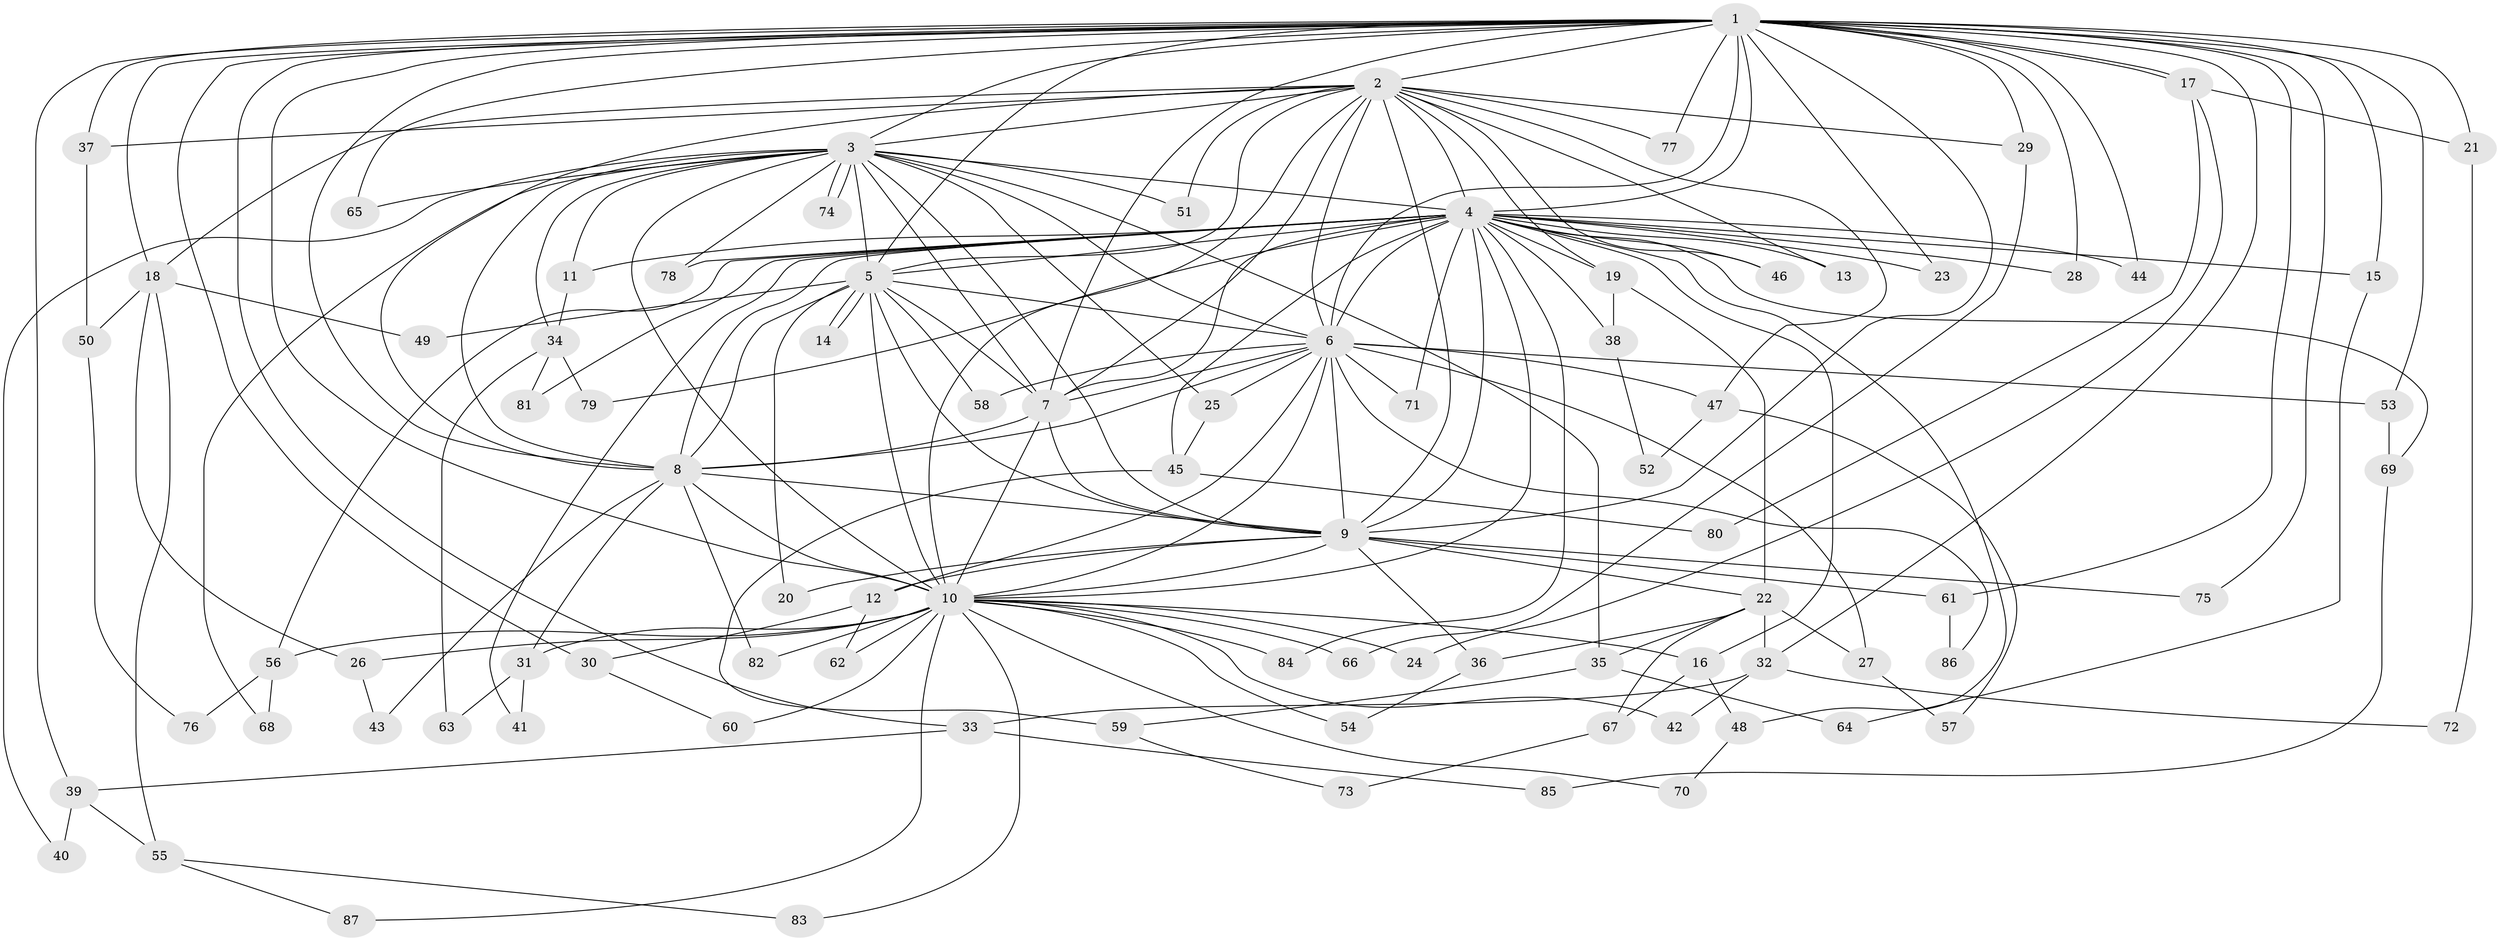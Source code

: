// coarse degree distribution, {24: 0.019230769230769232, 14: 0.019230769230769232, 19: 0.019230769230769232, 30: 0.019230769230769232, 12: 0.019230769230769232, 15: 0.019230769230769232, 8: 0.019230769230769232, 13: 0.019230769230769232, 21: 0.019230769230769232, 3: 0.21153846153846154, 5: 0.07692307692307693, 2: 0.4230769230769231, 4: 0.07692307692307693, 7: 0.019230769230769232, 6: 0.019230769230769232}
// Generated by graph-tools (version 1.1) at 2025/17/03/04/25 18:17:49]
// undirected, 87 vertices, 199 edges
graph export_dot {
graph [start="1"]
  node [color=gray90,style=filled];
  1;
  2;
  3;
  4;
  5;
  6;
  7;
  8;
  9;
  10;
  11;
  12;
  13;
  14;
  15;
  16;
  17;
  18;
  19;
  20;
  21;
  22;
  23;
  24;
  25;
  26;
  27;
  28;
  29;
  30;
  31;
  32;
  33;
  34;
  35;
  36;
  37;
  38;
  39;
  40;
  41;
  42;
  43;
  44;
  45;
  46;
  47;
  48;
  49;
  50;
  51;
  52;
  53;
  54;
  55;
  56;
  57;
  58;
  59;
  60;
  61;
  62;
  63;
  64;
  65;
  66;
  67;
  68;
  69;
  70;
  71;
  72;
  73;
  74;
  75;
  76;
  77;
  78;
  79;
  80;
  81;
  82;
  83;
  84;
  85;
  86;
  87;
  1 -- 2;
  1 -- 3;
  1 -- 4;
  1 -- 5;
  1 -- 6;
  1 -- 7;
  1 -- 8;
  1 -- 9;
  1 -- 10;
  1 -- 15;
  1 -- 17;
  1 -- 17;
  1 -- 18;
  1 -- 21;
  1 -- 23;
  1 -- 28;
  1 -- 29;
  1 -- 30;
  1 -- 32;
  1 -- 33;
  1 -- 37;
  1 -- 39;
  1 -- 44;
  1 -- 53;
  1 -- 61;
  1 -- 65;
  1 -- 75;
  1 -- 77;
  2 -- 3;
  2 -- 4;
  2 -- 5;
  2 -- 6;
  2 -- 7;
  2 -- 8;
  2 -- 9;
  2 -- 10;
  2 -- 13;
  2 -- 18;
  2 -- 19;
  2 -- 29;
  2 -- 37;
  2 -- 46;
  2 -- 47;
  2 -- 51;
  2 -- 77;
  3 -- 4;
  3 -- 5;
  3 -- 6;
  3 -- 7;
  3 -- 8;
  3 -- 9;
  3 -- 10;
  3 -- 11;
  3 -- 25;
  3 -- 34;
  3 -- 35;
  3 -- 40;
  3 -- 51;
  3 -- 65;
  3 -- 68;
  3 -- 74;
  3 -- 74;
  3 -- 78;
  4 -- 5;
  4 -- 6;
  4 -- 7;
  4 -- 8;
  4 -- 9;
  4 -- 10;
  4 -- 11;
  4 -- 13;
  4 -- 15;
  4 -- 16;
  4 -- 19;
  4 -- 23;
  4 -- 28;
  4 -- 38;
  4 -- 41;
  4 -- 44;
  4 -- 45;
  4 -- 46;
  4 -- 48;
  4 -- 56;
  4 -- 69;
  4 -- 71;
  4 -- 78;
  4 -- 79;
  4 -- 81;
  4 -- 84;
  5 -- 6;
  5 -- 7;
  5 -- 8;
  5 -- 9;
  5 -- 10;
  5 -- 14;
  5 -- 14;
  5 -- 20;
  5 -- 49;
  5 -- 58;
  6 -- 7;
  6 -- 8;
  6 -- 9;
  6 -- 10;
  6 -- 12;
  6 -- 25;
  6 -- 27;
  6 -- 47;
  6 -- 53;
  6 -- 58;
  6 -- 71;
  6 -- 86;
  7 -- 8;
  7 -- 9;
  7 -- 10;
  8 -- 9;
  8 -- 10;
  8 -- 31;
  8 -- 43;
  8 -- 82;
  9 -- 10;
  9 -- 12;
  9 -- 20;
  9 -- 22;
  9 -- 36;
  9 -- 61;
  9 -- 75;
  10 -- 16;
  10 -- 24;
  10 -- 26;
  10 -- 31;
  10 -- 42;
  10 -- 54;
  10 -- 56;
  10 -- 60;
  10 -- 62;
  10 -- 66;
  10 -- 70;
  10 -- 82;
  10 -- 83;
  10 -- 84;
  10 -- 87;
  11 -- 34;
  12 -- 30;
  12 -- 62;
  15 -- 64;
  16 -- 48;
  16 -- 67;
  17 -- 21;
  17 -- 24;
  17 -- 80;
  18 -- 26;
  18 -- 49;
  18 -- 50;
  18 -- 55;
  19 -- 22;
  19 -- 38;
  21 -- 72;
  22 -- 27;
  22 -- 32;
  22 -- 35;
  22 -- 36;
  22 -- 67;
  25 -- 45;
  26 -- 43;
  27 -- 57;
  29 -- 66;
  30 -- 60;
  31 -- 41;
  31 -- 63;
  32 -- 33;
  32 -- 42;
  32 -- 72;
  33 -- 39;
  33 -- 85;
  34 -- 63;
  34 -- 79;
  34 -- 81;
  35 -- 59;
  35 -- 64;
  36 -- 54;
  37 -- 50;
  38 -- 52;
  39 -- 40;
  39 -- 55;
  45 -- 59;
  45 -- 80;
  47 -- 52;
  47 -- 57;
  48 -- 70;
  50 -- 76;
  53 -- 69;
  55 -- 83;
  55 -- 87;
  56 -- 68;
  56 -- 76;
  59 -- 73;
  61 -- 86;
  67 -- 73;
  69 -- 85;
}
